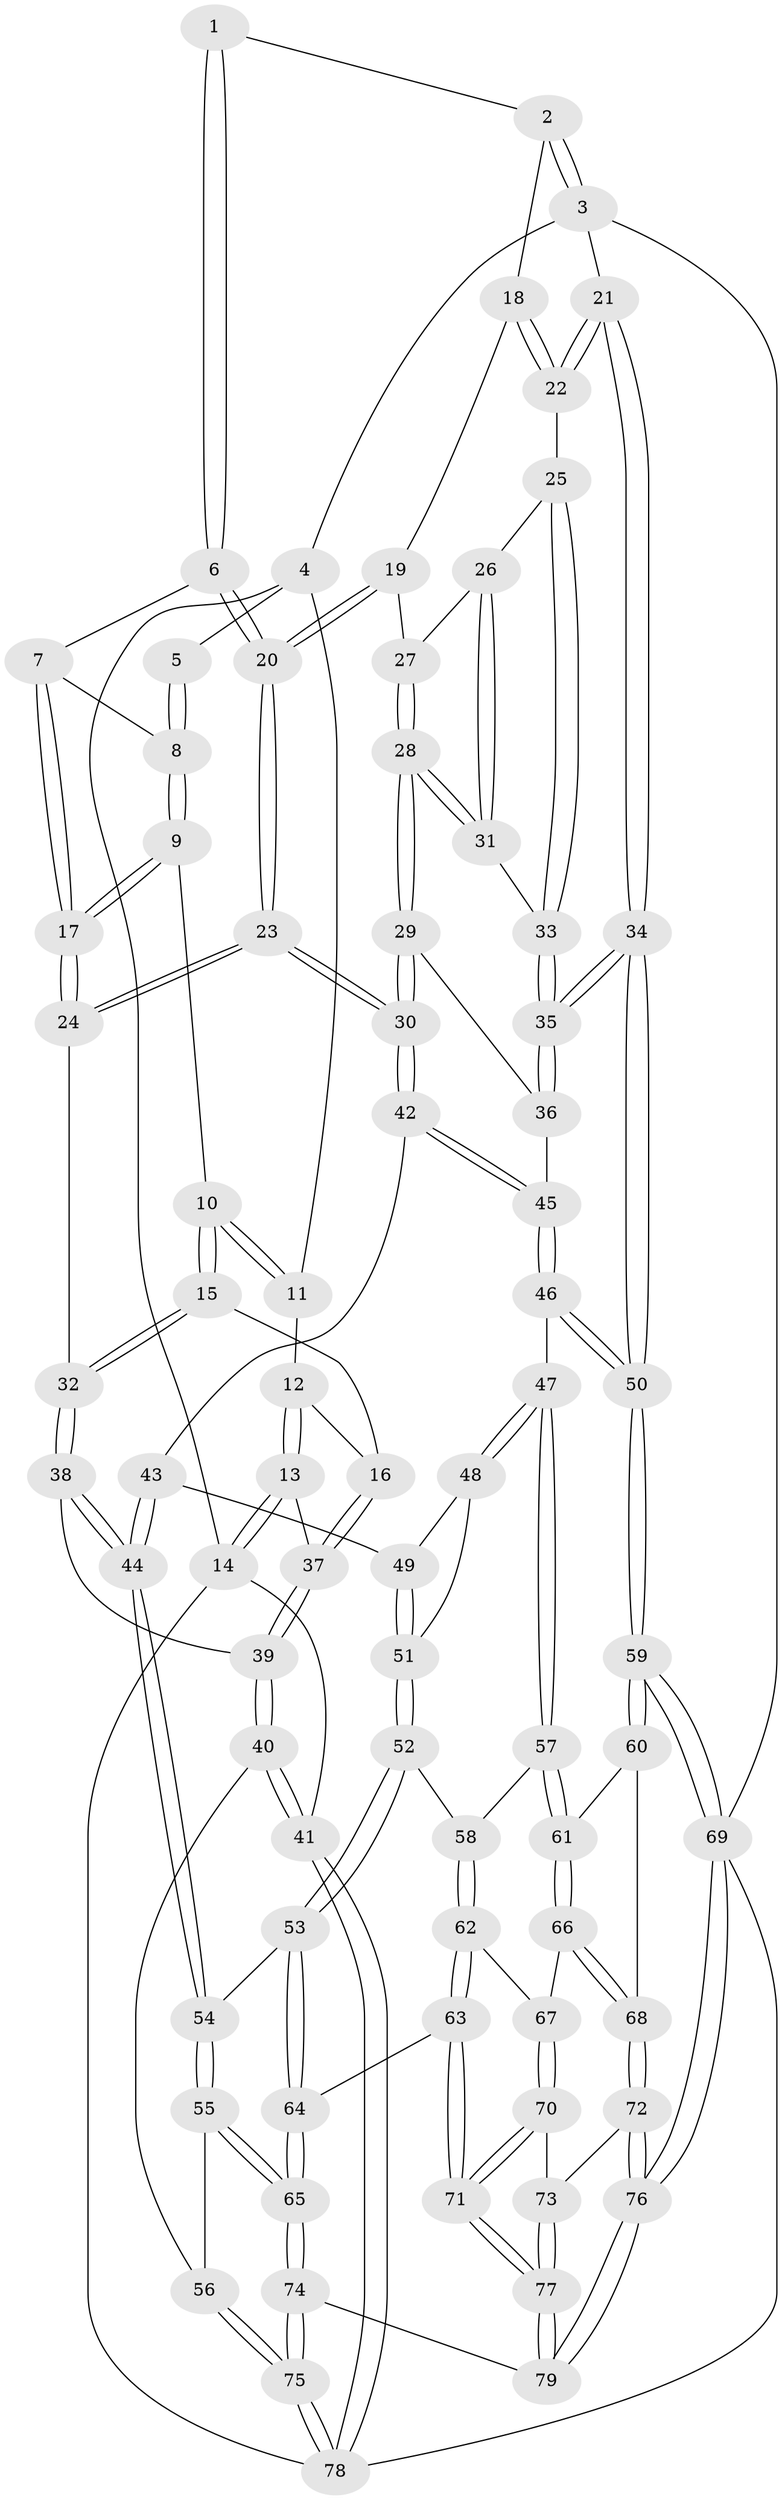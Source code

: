 // Generated by graph-tools (version 1.1) at 2025/27/03/09/25 03:27:07]
// undirected, 79 vertices, 194 edges
graph export_dot {
graph [start="1"]
  node [color=gray90,style=filled];
  1 [pos="+0.5049621383999289+0"];
  2 [pos="+0.8240908136290992+0"];
  3 [pos="+1+0"];
  4 [pos="+0.1470049022356861+0"];
  5 [pos="+0.4022537409805545+0"];
  6 [pos="+0.562219951493877+0.18402958660628538"];
  7 [pos="+0.46805574147570767+0.14243989069273796"];
  8 [pos="+0.40741817210730547+0.008469547529235559"];
  9 [pos="+0.31243391090961903+0.22069490062187244"];
  10 [pos="+0.2600206502645524+0.23039804703530328"];
  11 [pos="+0.1499661883584015+0"];
  12 [pos="+0.14017227146510294+0"];
  13 [pos="+0+0.32154781191488235"];
  14 [pos="+0+0.32795981412856173"];
  15 [pos="+0.17558212727111236+0.3071374074018168"];
  16 [pos="+0.12063030224833066+0.3137974161880429"];
  17 [pos="+0.406368800814232+0.26447361705547434"];
  18 [pos="+0.8016223619744778+0"];
  19 [pos="+0.7646074729061307+0.06814161284685656"];
  20 [pos="+0.5785929028620164+0.1955125332341198"];
  21 [pos="+1+0.3462028544776267"];
  22 [pos="+0.964044772889487+0.27187756399685326"];
  23 [pos="+0.5428543847547566+0.3881607507939535"];
  24 [pos="+0.4824952945375566+0.3727961700929302"];
  25 [pos="+0.9447325929752631+0.27867350767971794"];
  26 [pos="+0.8686289473144807+0.2687289104611787"];
  27 [pos="+0.7650180055478475+0.07681772542943506"];
  28 [pos="+0.7299349000850172+0.3678083358053597"];
  29 [pos="+0.7184859048140294+0.381270221501133"];
  30 [pos="+0.5955131606317664+0.4363624927092605"];
  31 [pos="+0.7912999636336807+0.35381087313217346"];
  32 [pos="+0.3255409407930779+0.43714575354971025"];
  33 [pos="+0.8740429166576593+0.3635866658796033"];
  34 [pos="+1+0.61386562904647"];
  35 [pos="+1+0.6105207239281414"];
  36 [pos="+0.8906801005899702+0.5246257847715217"];
  37 [pos="+0.07942001598044422+0.33123229367445955"];
  38 [pos="+0.2746920967751402+0.6077033145346297"];
  39 [pos="+0.15959197099424477+0.5886620536683319"];
  40 [pos="+0+0.7423910250947934"];
  41 [pos="+0+0.7447753341606749"];
  42 [pos="+0.5954300992562229+0.4588731954994262"];
  43 [pos="+0.520287095275846+0.5649261703266417"];
  44 [pos="+0.32492278415141485+0.6645835048700162"];
  45 [pos="+0.691136177632586+0.5841939527739499"];
  46 [pos="+0.729194478772799+0.704812495761566"];
  47 [pos="+0.6987216506956319+0.7415815955236459"];
  48 [pos="+0.609730161969158+0.7086676132139575"];
  49 [pos="+0.5466215084129467+0.6605773423955299"];
  50 [pos="+1+0.7050550795634348"];
  51 [pos="+0.4877691276410678+0.7669628989350306"];
  52 [pos="+0.4831291231564056+0.7724683275157446"];
  53 [pos="+0.3728623459975099+0.7500646631871832"];
  54 [pos="+0.3317794009017983+0.7130314824748385"];
  55 [pos="+0.23402247013897495+0.8133431869060117"];
  56 [pos="+0.11121398613226495+0.8444043560596634"];
  57 [pos="+0.6836521002290297+0.7898851827190362"];
  58 [pos="+0.5061835509348204+0.7949776178375996"];
  59 [pos="+1+0.9749888533806067"];
  60 [pos="+0.7792957264185992+0.8660225264191277"];
  61 [pos="+0.684213877198706+0.7960998854809642"];
  62 [pos="+0.5202181361409668+0.8794537853985854"];
  63 [pos="+0.5062080317444813+0.9060778410051245"];
  64 [pos="+0.4013825731371577+0.9583061331756202"];
  65 [pos="+0.34012862409911926+1"];
  66 [pos="+0.6638088465068217+0.8516869730816642"];
  67 [pos="+0.6428020863314999+0.878869341705834"];
  68 [pos="+0.7444402507746273+0.950185567897591"];
  69 [pos="+1+1"];
  70 [pos="+0.6355019176178722+0.9256670667333771"];
  71 [pos="+0.5913029632369354+0.99513809908467"];
  72 [pos="+0.7561137883365006+0.9990520623372566"];
  73 [pos="+0.7002964505867043+0.9705850119646139"];
  74 [pos="+0.31794511834548667+1"];
  75 [pos="+0.22694002756389955+1"];
  76 [pos="+0.9713775462810262+1"];
  77 [pos="+0.5899716066786861+1"];
  78 [pos="+0+1"];
  79 [pos="+0.5718190106409531+1"];
  1 -- 2;
  1 -- 6;
  1 -- 6;
  2 -- 3;
  2 -- 3;
  2 -- 18;
  3 -- 4;
  3 -- 21;
  3 -- 69;
  4 -- 5;
  4 -- 11;
  4 -- 14;
  5 -- 8;
  5 -- 8;
  6 -- 7;
  6 -- 20;
  6 -- 20;
  7 -- 8;
  7 -- 17;
  7 -- 17;
  8 -- 9;
  8 -- 9;
  9 -- 10;
  9 -- 17;
  9 -- 17;
  10 -- 11;
  10 -- 11;
  10 -- 15;
  10 -- 15;
  11 -- 12;
  12 -- 13;
  12 -- 13;
  12 -- 16;
  13 -- 14;
  13 -- 14;
  13 -- 37;
  14 -- 41;
  14 -- 78;
  15 -- 16;
  15 -- 32;
  15 -- 32;
  16 -- 37;
  16 -- 37;
  17 -- 24;
  17 -- 24;
  18 -- 19;
  18 -- 22;
  18 -- 22;
  19 -- 20;
  19 -- 20;
  19 -- 27;
  20 -- 23;
  20 -- 23;
  21 -- 22;
  21 -- 22;
  21 -- 34;
  21 -- 34;
  22 -- 25;
  23 -- 24;
  23 -- 24;
  23 -- 30;
  23 -- 30;
  24 -- 32;
  25 -- 26;
  25 -- 33;
  25 -- 33;
  26 -- 27;
  26 -- 31;
  26 -- 31;
  27 -- 28;
  27 -- 28;
  28 -- 29;
  28 -- 29;
  28 -- 31;
  28 -- 31;
  29 -- 30;
  29 -- 30;
  29 -- 36;
  30 -- 42;
  30 -- 42;
  31 -- 33;
  32 -- 38;
  32 -- 38;
  33 -- 35;
  33 -- 35;
  34 -- 35;
  34 -- 35;
  34 -- 50;
  34 -- 50;
  35 -- 36;
  35 -- 36;
  36 -- 45;
  37 -- 39;
  37 -- 39;
  38 -- 39;
  38 -- 44;
  38 -- 44;
  39 -- 40;
  39 -- 40;
  40 -- 41;
  40 -- 41;
  40 -- 56;
  41 -- 78;
  41 -- 78;
  42 -- 43;
  42 -- 45;
  42 -- 45;
  43 -- 44;
  43 -- 44;
  43 -- 49;
  44 -- 54;
  44 -- 54;
  45 -- 46;
  45 -- 46;
  46 -- 47;
  46 -- 50;
  46 -- 50;
  47 -- 48;
  47 -- 48;
  47 -- 57;
  47 -- 57;
  48 -- 49;
  48 -- 51;
  49 -- 51;
  49 -- 51;
  50 -- 59;
  50 -- 59;
  51 -- 52;
  51 -- 52;
  52 -- 53;
  52 -- 53;
  52 -- 58;
  53 -- 54;
  53 -- 64;
  53 -- 64;
  54 -- 55;
  54 -- 55;
  55 -- 56;
  55 -- 65;
  55 -- 65;
  56 -- 75;
  56 -- 75;
  57 -- 58;
  57 -- 61;
  57 -- 61;
  58 -- 62;
  58 -- 62;
  59 -- 60;
  59 -- 60;
  59 -- 69;
  59 -- 69;
  60 -- 61;
  60 -- 68;
  61 -- 66;
  61 -- 66;
  62 -- 63;
  62 -- 63;
  62 -- 67;
  63 -- 64;
  63 -- 71;
  63 -- 71;
  64 -- 65;
  64 -- 65;
  65 -- 74;
  65 -- 74;
  66 -- 67;
  66 -- 68;
  66 -- 68;
  67 -- 70;
  67 -- 70;
  68 -- 72;
  68 -- 72;
  69 -- 76;
  69 -- 76;
  69 -- 78;
  70 -- 71;
  70 -- 71;
  70 -- 73;
  71 -- 77;
  71 -- 77;
  72 -- 73;
  72 -- 76;
  72 -- 76;
  73 -- 77;
  73 -- 77;
  74 -- 75;
  74 -- 75;
  74 -- 79;
  75 -- 78;
  75 -- 78;
  76 -- 79;
  76 -- 79;
  77 -- 79;
  77 -- 79;
}
